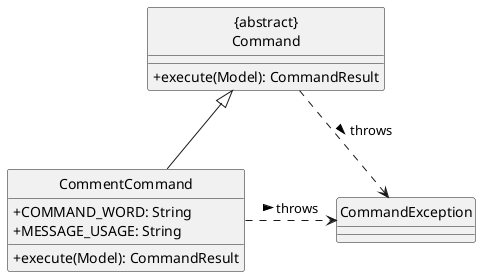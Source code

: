 @startuml
hide circle
skinparam classAttributeIconSize 0

Class "{abstract}\nCommand" as Command {
  +execute(Model): CommandResult
}
Class CommentCommand {
  +COMMAND_WORD: String
  +MESSAGE_USAGE: String
  +execute(Model): CommandResult
}
Class CommandException

CommentCommand -up-|> Command
Command ..> CommandException: throws >
CommentCommand .right.> CommandException: throws >
@enduml
